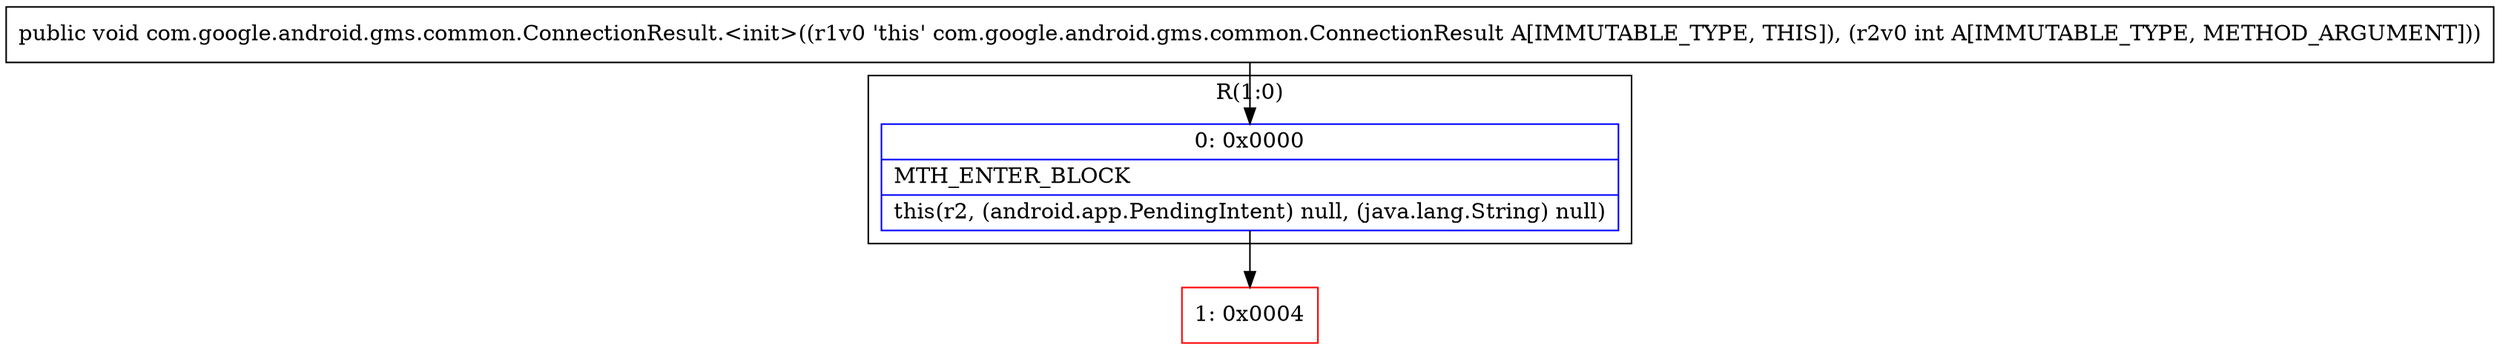 digraph "CFG forcom.google.android.gms.common.ConnectionResult.\<init\>(I)V" {
subgraph cluster_Region_1365604637 {
label = "R(1:0)";
node [shape=record,color=blue];
Node_0 [shape=record,label="{0\:\ 0x0000|MTH_ENTER_BLOCK\l|this(r2, (android.app.PendingIntent) null, (java.lang.String) null)\l}"];
}
Node_1 [shape=record,color=red,label="{1\:\ 0x0004}"];
MethodNode[shape=record,label="{public void com.google.android.gms.common.ConnectionResult.\<init\>((r1v0 'this' com.google.android.gms.common.ConnectionResult A[IMMUTABLE_TYPE, THIS]), (r2v0 int A[IMMUTABLE_TYPE, METHOD_ARGUMENT])) }"];
MethodNode -> Node_0;
Node_0 -> Node_1;
}

